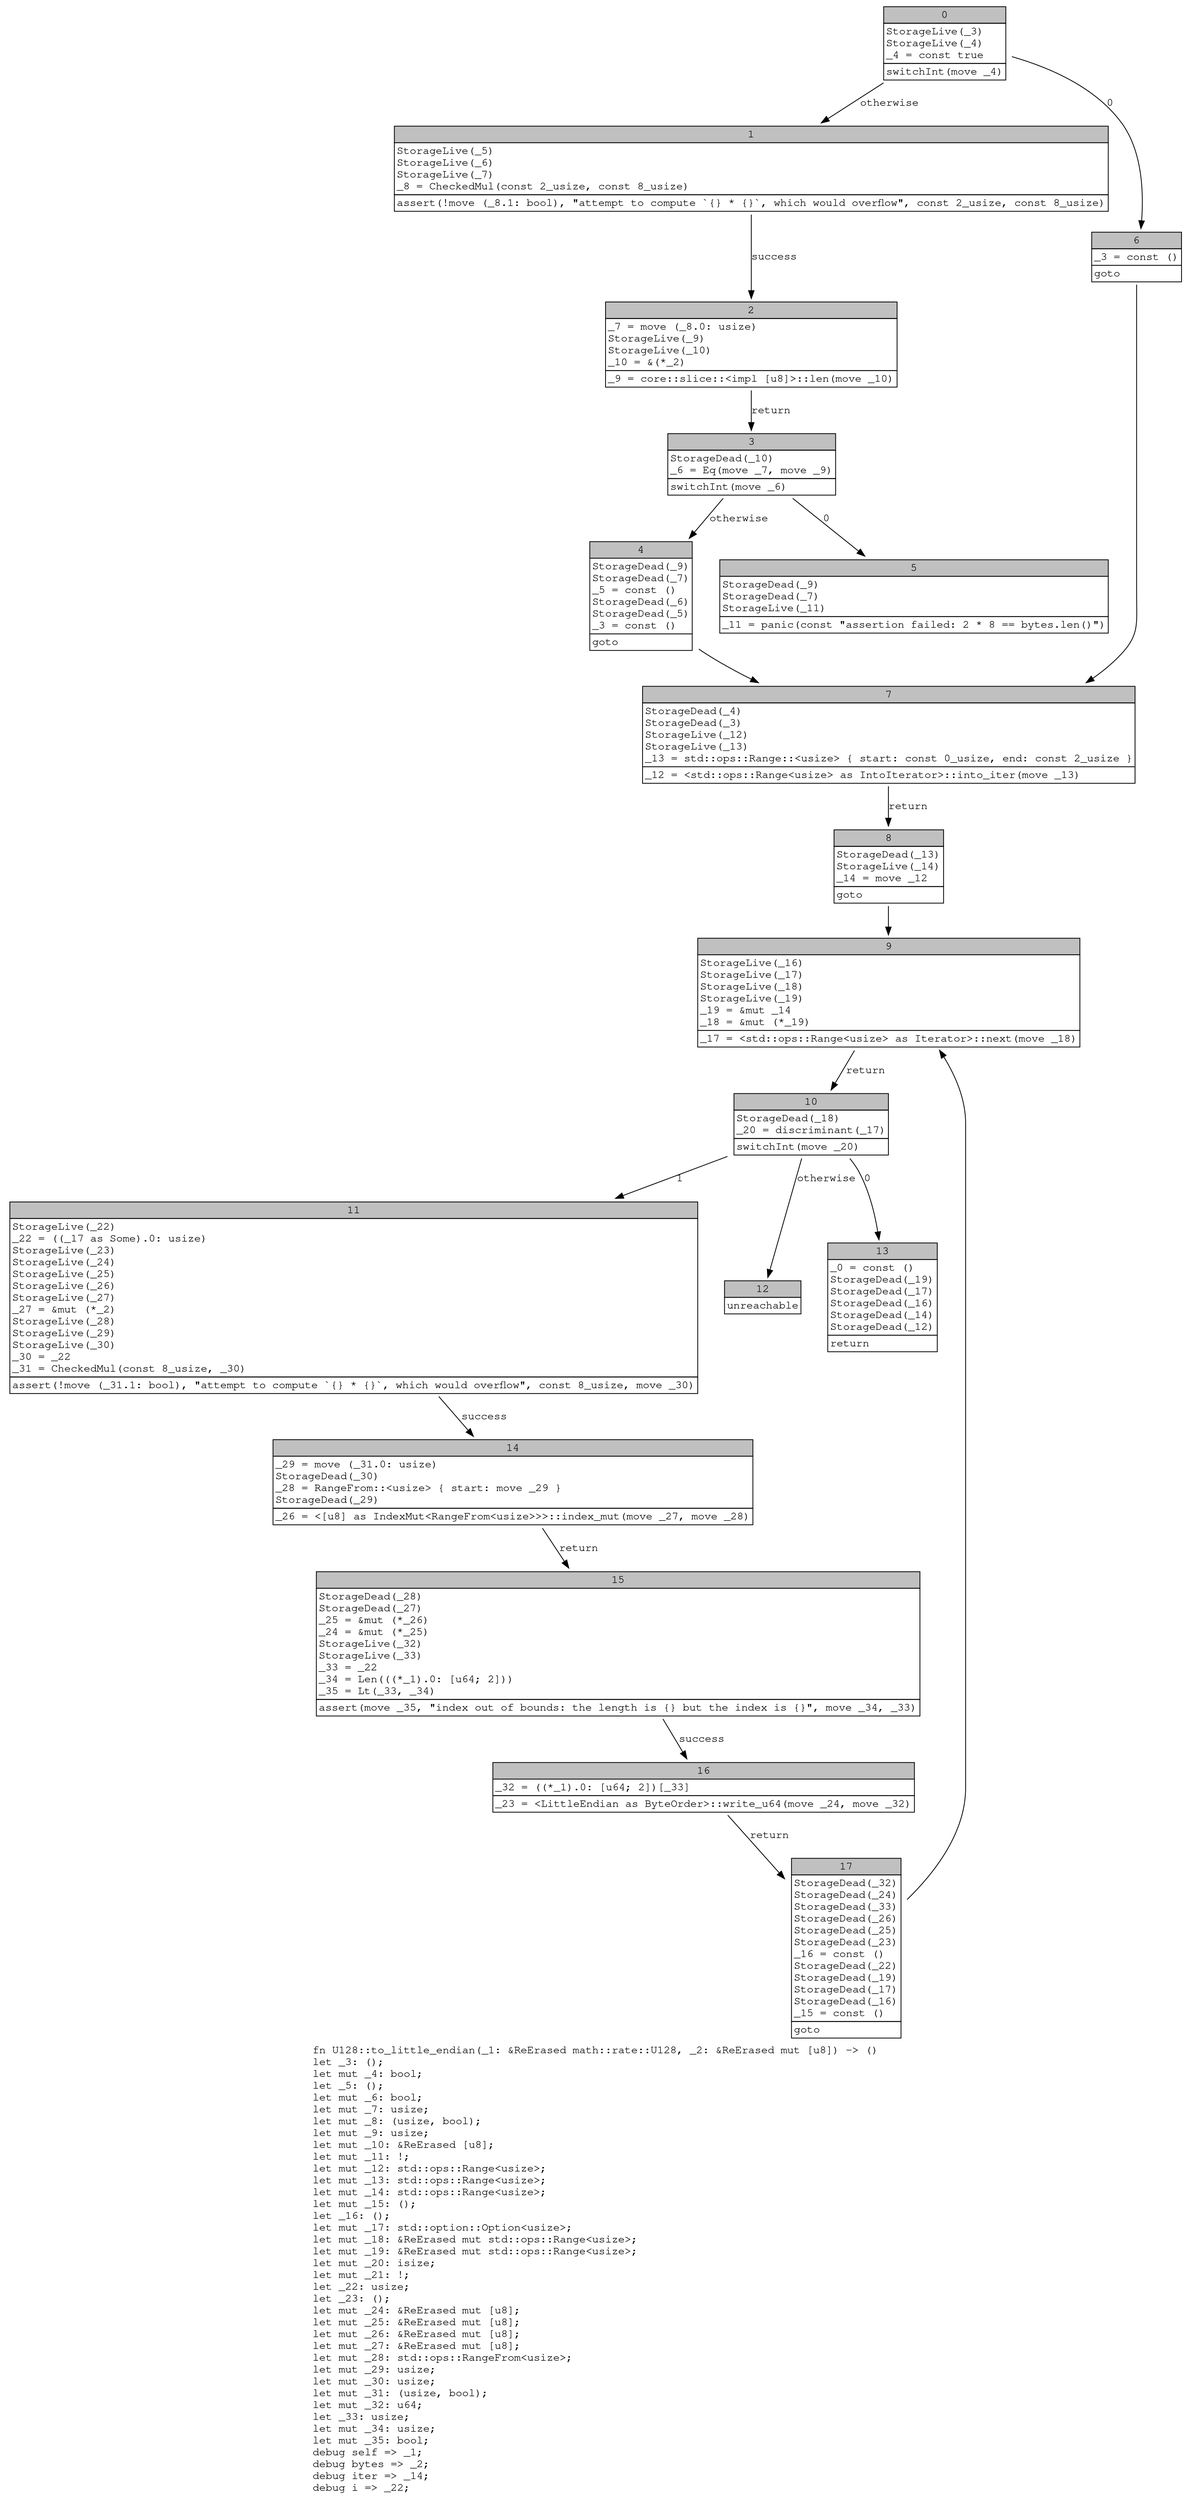 digraph Mir_0_1350 {
    graph [fontname="Courier, monospace"];
    node [fontname="Courier, monospace"];
    edge [fontname="Courier, monospace"];
    label=<fn U128::to_little_endian(_1: &amp;ReErased math::rate::U128, _2: &amp;ReErased mut [u8]) -&gt; ()<br align="left"/>let _3: ();<br align="left"/>let mut _4: bool;<br align="left"/>let _5: ();<br align="left"/>let mut _6: bool;<br align="left"/>let mut _7: usize;<br align="left"/>let mut _8: (usize, bool);<br align="left"/>let mut _9: usize;<br align="left"/>let mut _10: &amp;ReErased [u8];<br align="left"/>let mut _11: !;<br align="left"/>let mut _12: std::ops::Range&lt;usize&gt;;<br align="left"/>let mut _13: std::ops::Range&lt;usize&gt;;<br align="left"/>let mut _14: std::ops::Range&lt;usize&gt;;<br align="left"/>let mut _15: ();<br align="left"/>let _16: ();<br align="left"/>let mut _17: std::option::Option&lt;usize&gt;;<br align="left"/>let mut _18: &amp;ReErased mut std::ops::Range&lt;usize&gt;;<br align="left"/>let mut _19: &amp;ReErased mut std::ops::Range&lt;usize&gt;;<br align="left"/>let mut _20: isize;<br align="left"/>let mut _21: !;<br align="left"/>let _22: usize;<br align="left"/>let _23: ();<br align="left"/>let mut _24: &amp;ReErased mut [u8];<br align="left"/>let mut _25: &amp;ReErased mut [u8];<br align="left"/>let mut _26: &amp;ReErased mut [u8];<br align="left"/>let mut _27: &amp;ReErased mut [u8];<br align="left"/>let mut _28: std::ops::RangeFrom&lt;usize&gt;;<br align="left"/>let mut _29: usize;<br align="left"/>let mut _30: usize;<br align="left"/>let mut _31: (usize, bool);<br align="left"/>let mut _32: u64;<br align="left"/>let _33: usize;<br align="left"/>let mut _34: usize;<br align="left"/>let mut _35: bool;<br align="left"/>debug self =&gt; _1;<br align="left"/>debug bytes =&gt; _2;<br align="left"/>debug iter =&gt; _14;<br align="left"/>debug i =&gt; _22;<br align="left"/>>;
    bb0__0_1350 [shape="none", label=<<table border="0" cellborder="1" cellspacing="0"><tr><td bgcolor="gray" align="center" colspan="1">0</td></tr><tr><td align="left" balign="left">StorageLive(_3)<br/>StorageLive(_4)<br/>_4 = const true<br/></td></tr><tr><td align="left">switchInt(move _4)</td></tr></table>>];
    bb1__0_1350 [shape="none", label=<<table border="0" cellborder="1" cellspacing="0"><tr><td bgcolor="gray" align="center" colspan="1">1</td></tr><tr><td align="left" balign="left">StorageLive(_5)<br/>StorageLive(_6)<br/>StorageLive(_7)<br/>_8 = CheckedMul(const 2_usize, const 8_usize)<br/></td></tr><tr><td align="left">assert(!move (_8.1: bool), &quot;attempt to compute `{} * {}`, which would overflow&quot;, const 2_usize, const 8_usize)</td></tr></table>>];
    bb2__0_1350 [shape="none", label=<<table border="0" cellborder="1" cellspacing="0"><tr><td bgcolor="gray" align="center" colspan="1">2</td></tr><tr><td align="left" balign="left">_7 = move (_8.0: usize)<br/>StorageLive(_9)<br/>StorageLive(_10)<br/>_10 = &amp;(*_2)<br/></td></tr><tr><td align="left">_9 = core::slice::&lt;impl [u8]&gt;::len(move _10)</td></tr></table>>];
    bb3__0_1350 [shape="none", label=<<table border="0" cellborder="1" cellspacing="0"><tr><td bgcolor="gray" align="center" colspan="1">3</td></tr><tr><td align="left" balign="left">StorageDead(_10)<br/>_6 = Eq(move _7, move _9)<br/></td></tr><tr><td align="left">switchInt(move _6)</td></tr></table>>];
    bb4__0_1350 [shape="none", label=<<table border="0" cellborder="1" cellspacing="0"><tr><td bgcolor="gray" align="center" colspan="1">4</td></tr><tr><td align="left" balign="left">StorageDead(_9)<br/>StorageDead(_7)<br/>_5 = const ()<br/>StorageDead(_6)<br/>StorageDead(_5)<br/>_3 = const ()<br/></td></tr><tr><td align="left">goto</td></tr></table>>];
    bb5__0_1350 [shape="none", label=<<table border="0" cellborder="1" cellspacing="0"><tr><td bgcolor="gray" align="center" colspan="1">5</td></tr><tr><td align="left" balign="left">StorageDead(_9)<br/>StorageDead(_7)<br/>StorageLive(_11)<br/></td></tr><tr><td align="left">_11 = panic(const &quot;assertion failed: 2 * 8 == bytes.len()&quot;)</td></tr></table>>];
    bb6__0_1350 [shape="none", label=<<table border="0" cellborder="1" cellspacing="0"><tr><td bgcolor="gray" align="center" colspan="1">6</td></tr><tr><td align="left" balign="left">_3 = const ()<br/></td></tr><tr><td align="left">goto</td></tr></table>>];
    bb7__0_1350 [shape="none", label=<<table border="0" cellborder="1" cellspacing="0"><tr><td bgcolor="gray" align="center" colspan="1">7</td></tr><tr><td align="left" balign="left">StorageDead(_4)<br/>StorageDead(_3)<br/>StorageLive(_12)<br/>StorageLive(_13)<br/>_13 = std::ops::Range::&lt;usize&gt; { start: const 0_usize, end: const 2_usize }<br/></td></tr><tr><td align="left">_12 = &lt;std::ops::Range&lt;usize&gt; as IntoIterator&gt;::into_iter(move _13)</td></tr></table>>];
    bb8__0_1350 [shape="none", label=<<table border="0" cellborder="1" cellspacing="0"><tr><td bgcolor="gray" align="center" colspan="1">8</td></tr><tr><td align="left" balign="left">StorageDead(_13)<br/>StorageLive(_14)<br/>_14 = move _12<br/></td></tr><tr><td align="left">goto</td></tr></table>>];
    bb9__0_1350 [shape="none", label=<<table border="0" cellborder="1" cellspacing="0"><tr><td bgcolor="gray" align="center" colspan="1">9</td></tr><tr><td align="left" balign="left">StorageLive(_16)<br/>StorageLive(_17)<br/>StorageLive(_18)<br/>StorageLive(_19)<br/>_19 = &amp;mut _14<br/>_18 = &amp;mut (*_19)<br/></td></tr><tr><td align="left">_17 = &lt;std::ops::Range&lt;usize&gt; as Iterator&gt;::next(move _18)</td></tr></table>>];
    bb10__0_1350 [shape="none", label=<<table border="0" cellborder="1" cellspacing="0"><tr><td bgcolor="gray" align="center" colspan="1">10</td></tr><tr><td align="left" balign="left">StorageDead(_18)<br/>_20 = discriminant(_17)<br/></td></tr><tr><td align="left">switchInt(move _20)</td></tr></table>>];
    bb11__0_1350 [shape="none", label=<<table border="0" cellborder="1" cellspacing="0"><tr><td bgcolor="gray" align="center" colspan="1">11</td></tr><tr><td align="left" balign="left">StorageLive(_22)<br/>_22 = ((_17 as Some).0: usize)<br/>StorageLive(_23)<br/>StorageLive(_24)<br/>StorageLive(_25)<br/>StorageLive(_26)<br/>StorageLive(_27)<br/>_27 = &amp;mut (*_2)<br/>StorageLive(_28)<br/>StorageLive(_29)<br/>StorageLive(_30)<br/>_30 = _22<br/>_31 = CheckedMul(const 8_usize, _30)<br/></td></tr><tr><td align="left">assert(!move (_31.1: bool), &quot;attempt to compute `{} * {}`, which would overflow&quot;, const 8_usize, move _30)</td></tr></table>>];
    bb12__0_1350 [shape="none", label=<<table border="0" cellborder="1" cellspacing="0"><tr><td bgcolor="gray" align="center" colspan="1">12</td></tr><tr><td align="left">unreachable</td></tr></table>>];
    bb13__0_1350 [shape="none", label=<<table border="0" cellborder="1" cellspacing="0"><tr><td bgcolor="gray" align="center" colspan="1">13</td></tr><tr><td align="left" balign="left">_0 = const ()<br/>StorageDead(_19)<br/>StorageDead(_17)<br/>StorageDead(_16)<br/>StorageDead(_14)<br/>StorageDead(_12)<br/></td></tr><tr><td align="left">return</td></tr></table>>];
    bb14__0_1350 [shape="none", label=<<table border="0" cellborder="1" cellspacing="0"><tr><td bgcolor="gray" align="center" colspan="1">14</td></tr><tr><td align="left" balign="left">_29 = move (_31.0: usize)<br/>StorageDead(_30)<br/>_28 = RangeFrom::&lt;usize&gt; { start: move _29 }<br/>StorageDead(_29)<br/></td></tr><tr><td align="left">_26 = &lt;[u8] as IndexMut&lt;RangeFrom&lt;usize&gt;&gt;&gt;::index_mut(move _27, move _28)</td></tr></table>>];
    bb15__0_1350 [shape="none", label=<<table border="0" cellborder="1" cellspacing="0"><tr><td bgcolor="gray" align="center" colspan="1">15</td></tr><tr><td align="left" balign="left">StorageDead(_28)<br/>StorageDead(_27)<br/>_25 = &amp;mut (*_26)<br/>_24 = &amp;mut (*_25)<br/>StorageLive(_32)<br/>StorageLive(_33)<br/>_33 = _22<br/>_34 = Len(((*_1).0: [u64; 2]))<br/>_35 = Lt(_33, _34)<br/></td></tr><tr><td align="left">assert(move _35, &quot;index out of bounds: the length is {} but the index is {}&quot;, move _34, _33)</td></tr></table>>];
    bb16__0_1350 [shape="none", label=<<table border="0" cellborder="1" cellspacing="0"><tr><td bgcolor="gray" align="center" colspan="1">16</td></tr><tr><td align="left" balign="left">_32 = ((*_1).0: [u64; 2])[_33]<br/></td></tr><tr><td align="left">_23 = &lt;LittleEndian as ByteOrder&gt;::write_u64(move _24, move _32)</td></tr></table>>];
    bb17__0_1350 [shape="none", label=<<table border="0" cellborder="1" cellspacing="0"><tr><td bgcolor="gray" align="center" colspan="1">17</td></tr><tr><td align="left" balign="left">StorageDead(_32)<br/>StorageDead(_24)<br/>StorageDead(_33)<br/>StorageDead(_26)<br/>StorageDead(_25)<br/>StorageDead(_23)<br/>_16 = const ()<br/>StorageDead(_22)<br/>StorageDead(_19)<br/>StorageDead(_17)<br/>StorageDead(_16)<br/>_15 = const ()<br/></td></tr><tr><td align="left">goto</td></tr></table>>];
    bb0__0_1350 -> bb6__0_1350 [label="0"];
    bb0__0_1350 -> bb1__0_1350 [label="otherwise"];
    bb1__0_1350 -> bb2__0_1350 [label="success"];
    bb2__0_1350 -> bb3__0_1350 [label="return"];
    bb3__0_1350 -> bb5__0_1350 [label="0"];
    bb3__0_1350 -> bb4__0_1350 [label="otherwise"];
    bb4__0_1350 -> bb7__0_1350 [label=""];
    bb6__0_1350 -> bb7__0_1350 [label=""];
    bb7__0_1350 -> bb8__0_1350 [label="return"];
    bb8__0_1350 -> bb9__0_1350 [label=""];
    bb9__0_1350 -> bb10__0_1350 [label="return"];
    bb10__0_1350 -> bb13__0_1350 [label="0"];
    bb10__0_1350 -> bb11__0_1350 [label="1"];
    bb10__0_1350 -> bb12__0_1350 [label="otherwise"];
    bb11__0_1350 -> bb14__0_1350 [label="success"];
    bb14__0_1350 -> bb15__0_1350 [label="return"];
    bb15__0_1350 -> bb16__0_1350 [label="success"];
    bb16__0_1350 -> bb17__0_1350 [label="return"];
    bb17__0_1350 -> bb9__0_1350 [label=""];
}
